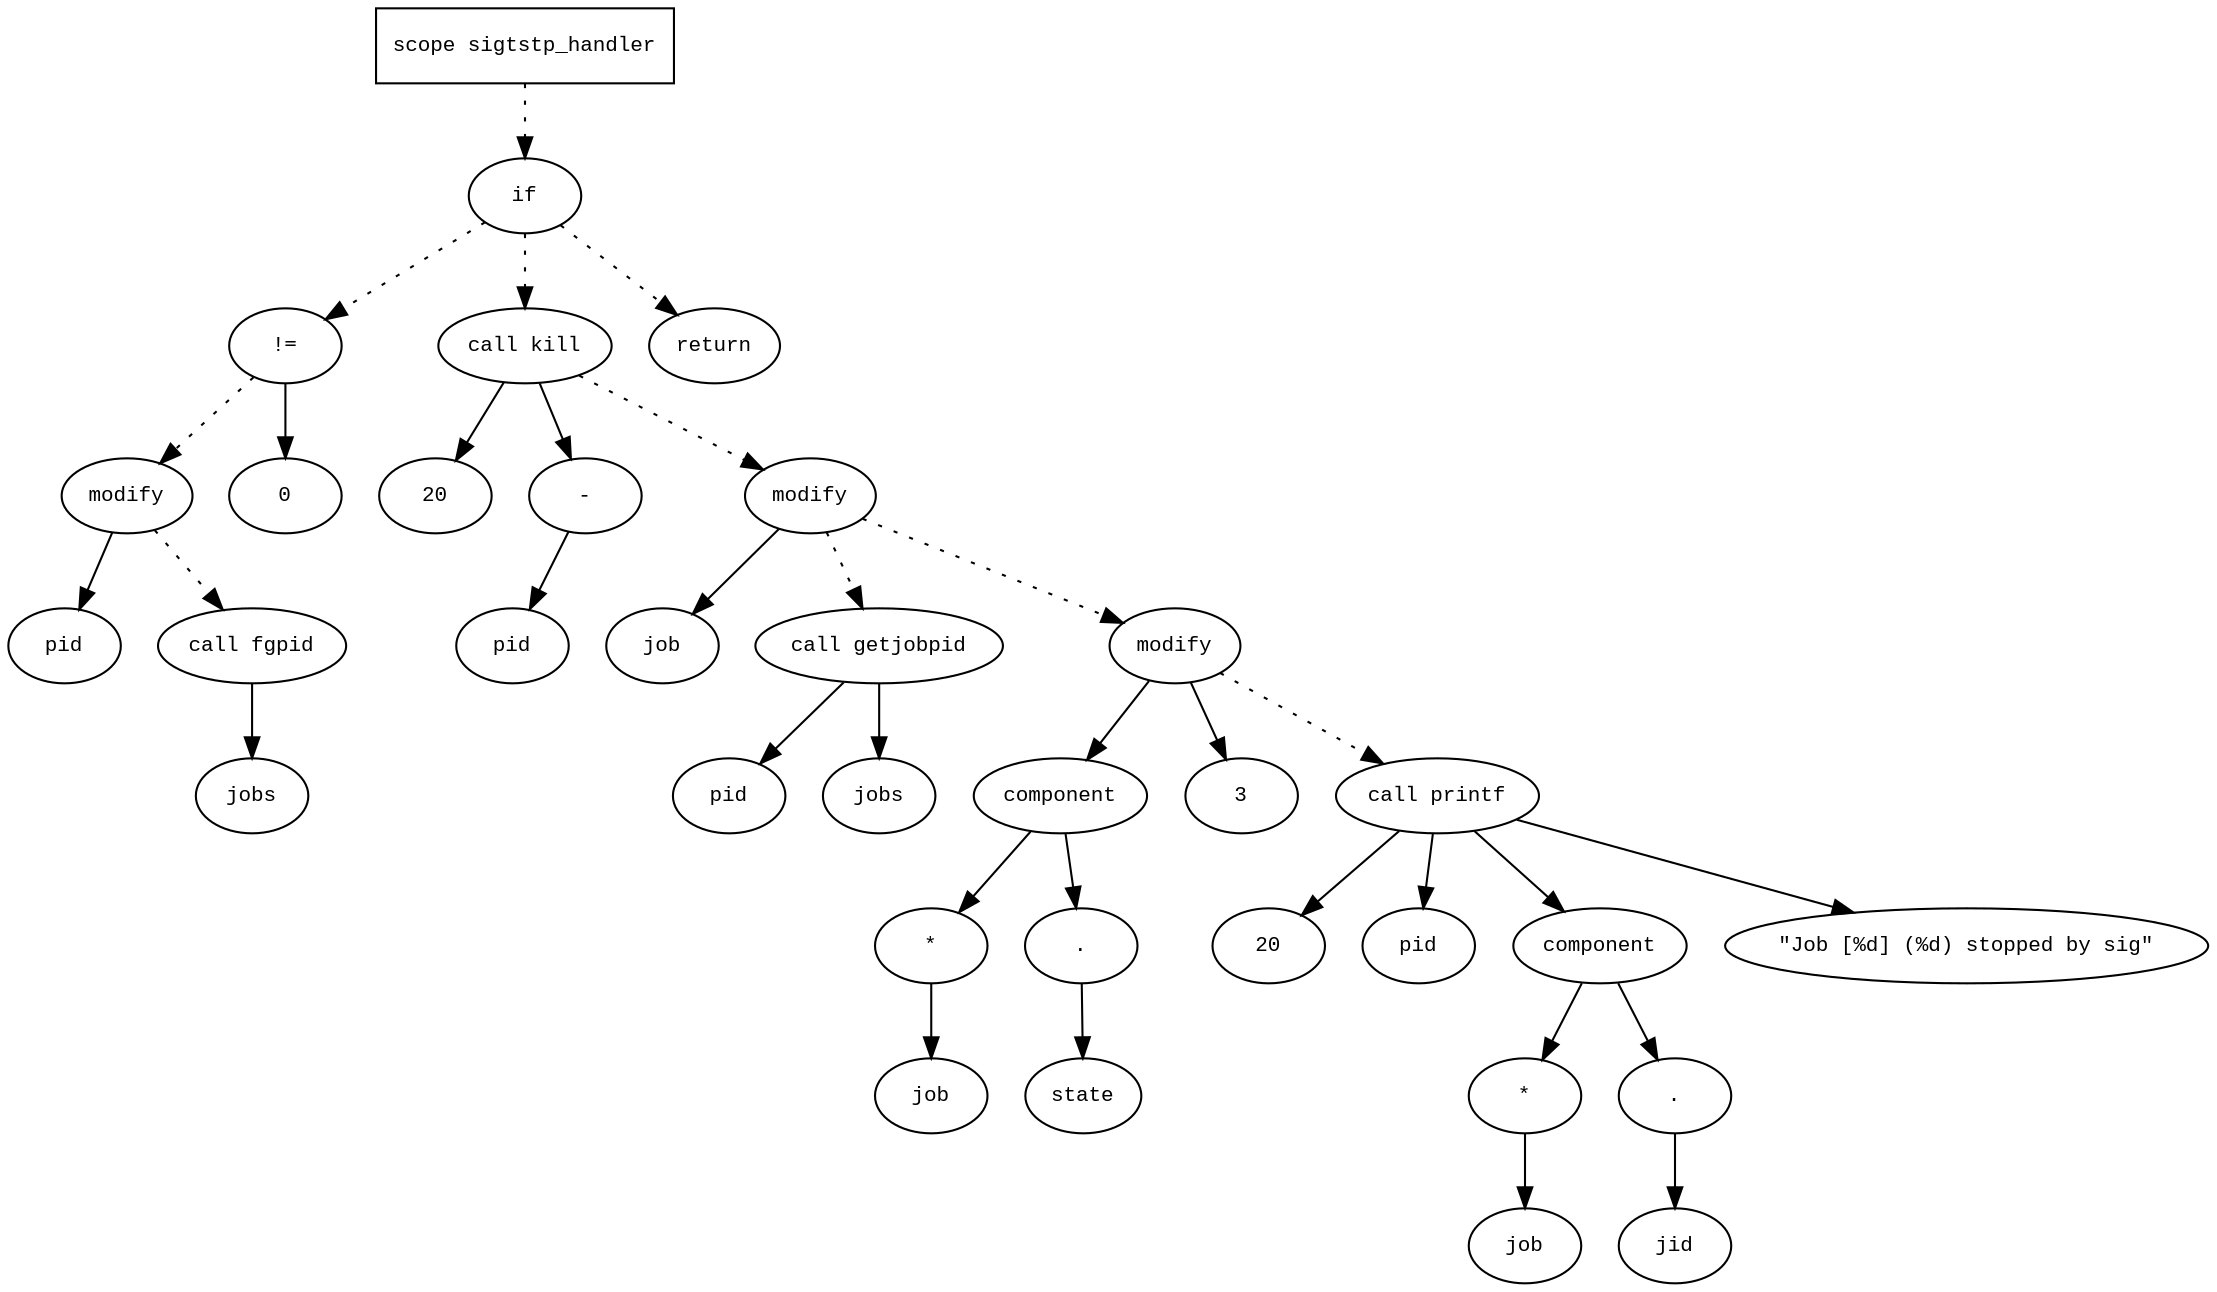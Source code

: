 digraph AST {
  graph [fontname="Times New Roman",fontsize=10];
  node  [fontname="Courier New",fontsize=10];
  edge  [fontname="Times New Roman",fontsize=10];

  node1 [label="scope sigtstp_handler",shape=box];
  node2 [label="if",shape=ellipse];
  node1 -> node2 [style=dotted];
  node3 [label="!=",shape=ellipse];
  node4 [label="modify",shape=ellipse];
  node5 [label="pid",shape=ellipse];
  node4 -> node5;
  node6 [label="call fgpid",shape=ellipse];
  node7 [label="jobs",shape=ellipse];
  node6 -> node7;
  node4 -> node6 [style=dotted];
  node3 -> node4 [style=dotted];
  node8 [label="0",shape=ellipse];
  node3 -> node8;
  node2 -> node3 [style=dotted];
  node9 [label="call kill",shape=ellipse];
  node10 [label="20",shape=ellipse];
  node9 -> node10;
  node11 [label="-",shape=ellipse];
  node12 [label="pid",shape=ellipse];
  node11 -> node12;
  node9 -> node11;
  node2 -> node9 [style=dotted];
  node13 [label="modify",shape=ellipse];
  node14 [label="job",shape=ellipse];
  node13 -> node14;
  node15 [label="call getjobpid",shape=ellipse];
  node16 [label="pid",shape=ellipse];
  node15 -> node16;
  node17 [label="jobs",shape=ellipse];
  node15 -> node17;
  node13 -> node15 [style=dotted];
  node9 -> node13 [style=dotted];
  node18 [label="modify",shape=ellipse];
  node19 [label="component",shape=ellipse];
  node18 -> node19;
  node20 [label="*",shape=ellipse];
  node21 [label="job",shape=ellipse];
  node20 -> node21;
  node19 -> node20;
  node22 [label=".",shape=ellipse];
  node19 -> node22;
  node23 [label="state",shape=ellipse];
  node22 -> node23;
  node24 [label="3",shape=ellipse];
  node18 -> node24;
  node13 -> node18 [style=dotted];
  node25 [label="call printf",shape=ellipse];
  node26 [label="20",shape=ellipse];
  node25 -> node26;
  node27 [label="pid",shape=ellipse];
  node25 -> node27;
  node28 [label="component",shape=ellipse];
  node25 -> node28;
  node29 [label="*",shape=ellipse];
  node30 [label="job",shape=ellipse];
  node29 -> node30;
  node28 -> node29;
  node31 [label=".",shape=ellipse];
  node28 -> node31;
  node32 [label="jid",shape=ellipse];
  node31 -> node32;
  node33 [label="\"Job [%d] (%d) stopped by sig\"",shape=ellipse];
  node25 -> node33;
  node18 -> node25 [style=dotted];
  node34 [label="return",shape=ellipse];
  node2 -> node34 [style=dotted];
} 